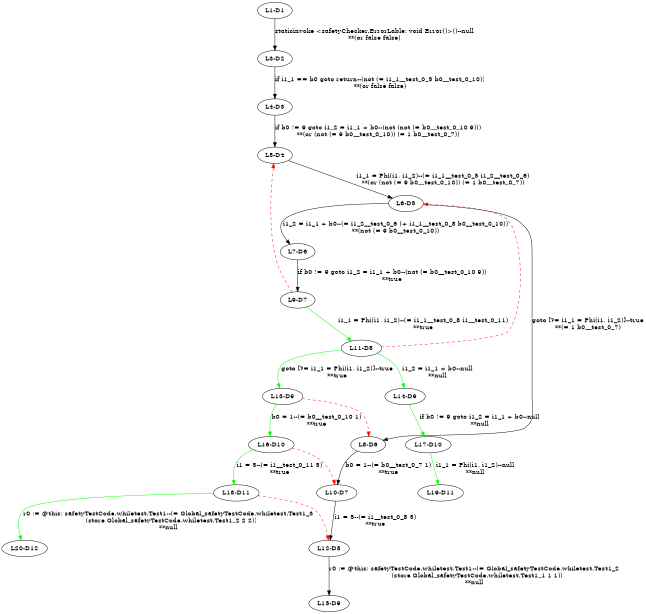 digraph { 
	ratio="fill";
	size="4.3,5.7!";
	margin=0;
	"L1-D1" -> "L3-D2"[label="staticinvoke <safetyChecker.ErrorLable: void Error()>()--null
**(or false false)"];
	"L3-D2" -> "L4-D3"[label="if i1_1 == b0 goto return--(not (= i1_1__test_0_5 b0__test_0_10))
**(or false false)"];
	"L4-D3" -> "L5-D4"[label="if b0 != 9 goto i1_2 = i1_1 + b0--(not (not (= b0__test_0_10 9)))
**(or (not (= 9 b0__test_0_10)) (= 1 b0__test_0_7))"];
	"L5-D4" -> "L6-D5"[label="i1_1 = Phi(i1, i1_2)--(= i1_1__test_0_5 i1_2__test_0_6)
**(or (not (= 9 b0__test_0_10)) (= 1 b0__test_0_7))"];
	"L6-D5" -> "L8-D6"[label="goto [?= i1_1 = Phi(i1, i1_2)]--true
**(= 1 b0__test_0_7)"];
	"L6-D5" -> "L7-D6"[label="i1_2 = i1_1 + b0--(= i1_2__test_0_6 (+ i1_1__test_0_8 b0__test_0_10))
**(not (= 9 b0__test_0_10))"];
	"L8-D6" -> "L10-D7"[label="b0 = 1--(= b0__test_0_7 1)
**true"];
	"L7-D6" -> "L9-D7"[label="if b0 != 9 goto i1_2 = i1_1 + b0--(not (= b0__test_0_10 9))
**true"];
	"L10-D7" -> "L12-D8"[label="i1 = 5--(= i1__test_0_8 5)
**true"];
	"L9-D7" -> "L11-D8"[color =green, label="i1_1 = Phi(i1, i1_2)--(= i1_1__test_0_8 i1__test_0_11)
**true"];
	"L12-D8" -> "L15-D9"[label="r0 := @this: safetyTestCode.whiletest.Test1--(= Global_safetyTestCode.whiletest.Test1_2
   (store Global_safetyTestCode.whiletest.Test1_1 1 1))
**null"];
	"L11-D8" -> "L14-D9"[color =green, label="i1_2 = i1_1 + b0--null
**null"];
	"L11-D8" -> "L13-D9"[color =green, label="goto [?= i1_1 = Phi(i1, i1_2)]--true
**true"];
	"L14-D9" -> "L17-D10"[color =green, label="if b0 != 9 goto i1_2 = i1_1 + b0--null
**null"];
	"L13-D9" -> "L16-D10"[color =green, label="b0 = 1--(= b0__test_0_10 1)
**true"];
	"L17-D10" -> "L19-D11"[color =green, label="i1_1 = Phi(i1, i1_2)--null
**null"];
	"L16-D10" -> "L18-D11"[color =green, label="i1 = 5--(= i1__test_0_11 5)
**true"];
	"L18-D11" -> "L20-D12"[color =green, label="r0 := @this: safetyTestCode.whiletest.Test1--(= Global_safetyTestCode.whiletest.Test1_3
   (store Global_safetyTestCode.whiletest.Test1_2 2 2))
**null"];
	"L9-D7" -> "L5-D4"[style=dashed, color=red];
	"L11-D8" -> "L6-D5"[style=dashed, color=red];
	"L16-D10" -> "L10-D7"[style=dashed, color=red];
	"L13-D9" -> "L8-D6"[style=dashed, color=red];
	"L18-D11" -> "L12-D8"[style=dashed, color=red];
}